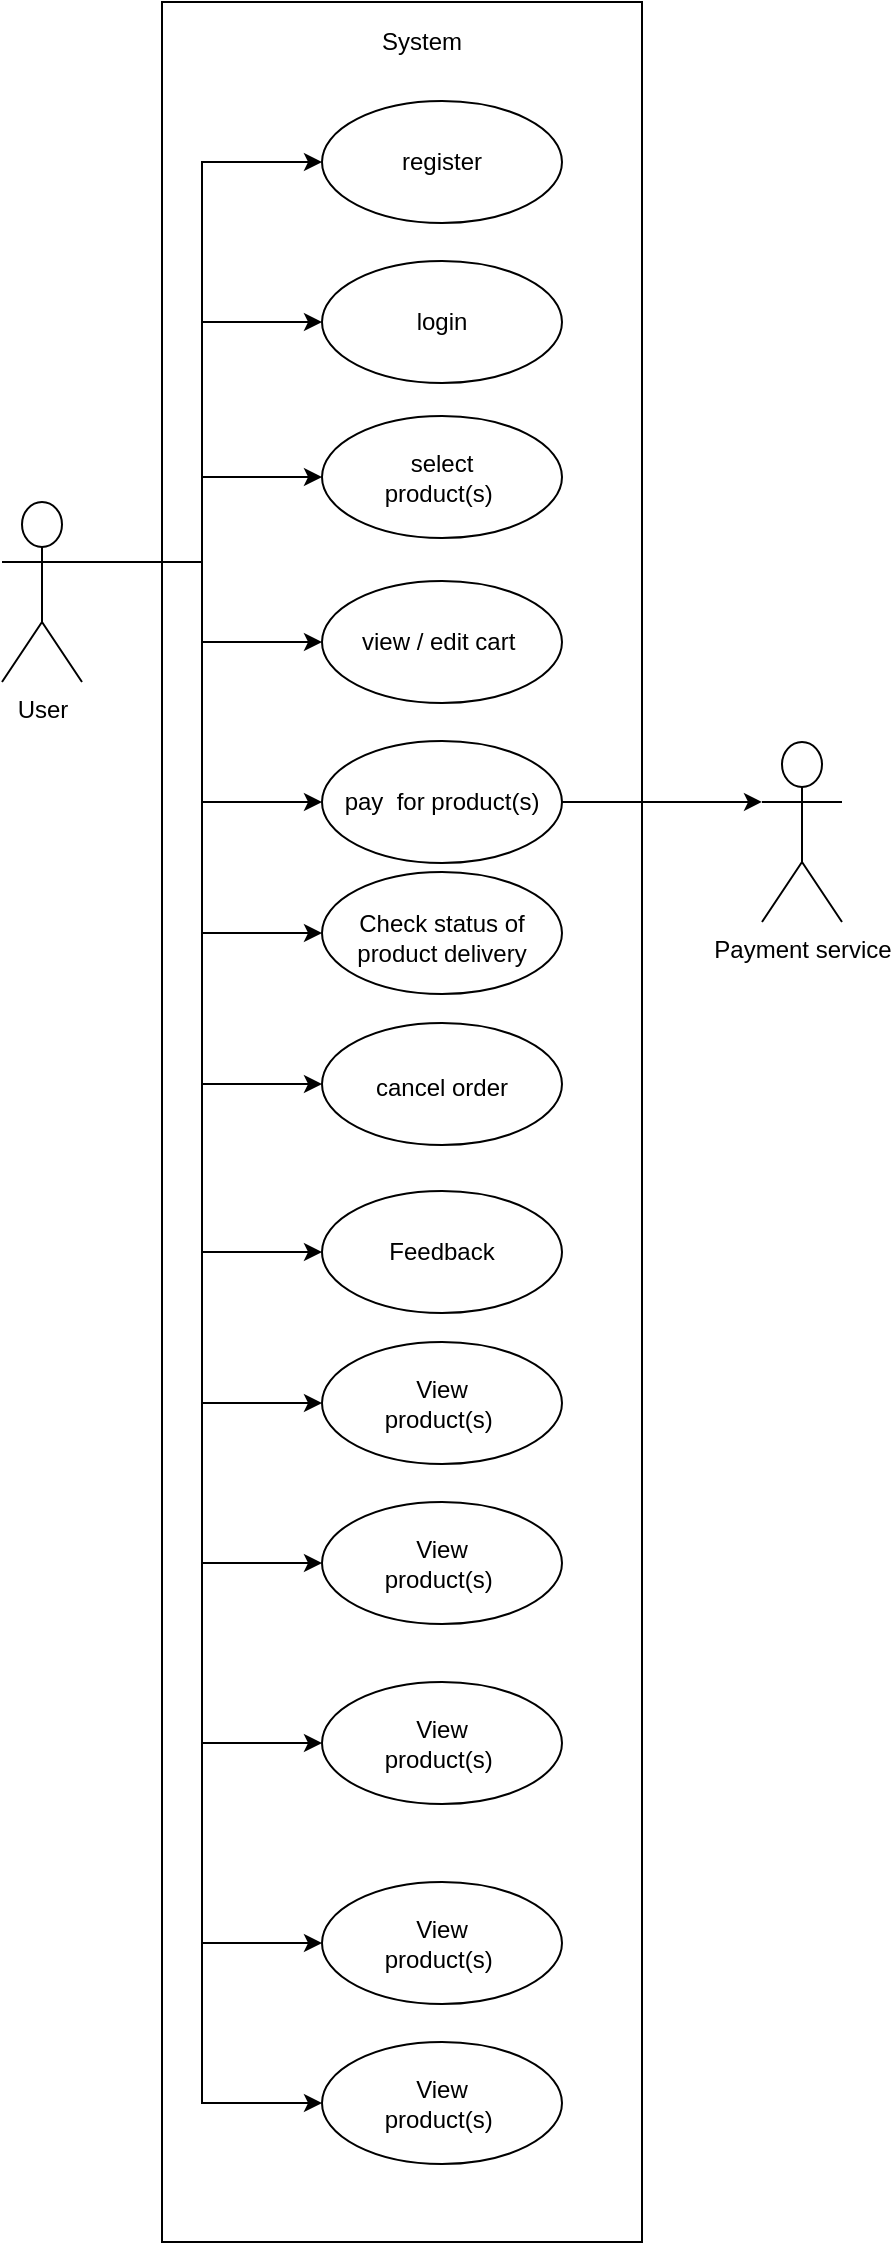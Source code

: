 <mxfile version="12.5.1" type="github">
  <diagram id="vyYMURlmA4du_YMqddq6" name="Page-1">
    <mxGraphModel dx="618" dy="1502" grid="1" gridSize="10" guides="1" tooltips="1" connect="1" arrows="1" fold="1" page="1" pageScale="1" pageWidth="850" pageHeight="1100" math="0" shadow="0">
      <root>
        <mxCell id="0"/>
        <mxCell id="1" parent="0"/>
        <mxCell id="rx76BKU7CpPrEIFOv-aw-43" value="" style="rounded=0;whiteSpace=wrap;html=1;" parent="1" vertex="1">
          <mxGeometry x="150" y="-90" width="240" height="1120" as="geometry"/>
        </mxCell>
        <mxCell id="1KPXvjAnRe_1vTXe2ojk-2" value="" style="ellipse;whiteSpace=wrap;html=1;" parent="1" vertex="1">
          <mxGeometry x="230" y="504.5" width="120" height="61" as="geometry"/>
        </mxCell>
        <mxCell id="1KPXvjAnRe_1vTXe2ojk-3" value="" style="ellipse;whiteSpace=wrap;html=1;" parent="1" vertex="1">
          <mxGeometry x="230" y="420.5" width="120" height="61" as="geometry"/>
        </mxCell>
        <mxCell id="1KPXvjAnRe_1vTXe2ojk-4" value="" style="ellipse;whiteSpace=wrap;html=1;" parent="1" vertex="1">
          <mxGeometry x="230" y="345" width="120" height="61" as="geometry"/>
        </mxCell>
        <mxCell id="1KPXvjAnRe_1vTXe2ojk-5" value="" style="ellipse;whiteSpace=wrap;html=1;" parent="1" vertex="1">
          <mxGeometry x="230" y="199.5" width="120" height="61" as="geometry"/>
        </mxCell>
        <mxCell id="1KPXvjAnRe_1vTXe2ojk-20" style="edgeStyle=orthogonalEdgeStyle;rounded=0;orthogonalLoop=1;jettySize=auto;html=1;exitX=1;exitY=0.5;exitDx=0;exitDy=0;entryX=0;entryY=0.333;entryDx=0;entryDy=0;entryPerimeter=0;" parent="1" source="1KPXvjAnRe_1vTXe2ojk-6" target="rx76BKU7CpPrEIFOv-aw-35" edge="1">
          <mxGeometry relative="1" as="geometry"/>
        </mxCell>
        <mxCell id="1KPXvjAnRe_1vTXe2ojk-6" value="" style="ellipse;whiteSpace=wrap;html=1;" parent="1" vertex="1">
          <mxGeometry x="230" y="279.5" width="120" height="61" as="geometry"/>
        </mxCell>
        <mxCell id="1KPXvjAnRe_1vTXe2ojk-7" value="" style="ellipse;whiteSpace=wrap;html=1;" parent="1" vertex="1">
          <mxGeometry x="230" y="117" width="120" height="61" as="geometry"/>
        </mxCell>
        <mxCell id="1KPXvjAnRe_1vTXe2ojk-9" value="" style="ellipse;whiteSpace=wrap;html=1;" parent="1" vertex="1">
          <mxGeometry x="230" y="-40.5" width="120" height="61" as="geometry"/>
        </mxCell>
        <mxCell id="1KPXvjAnRe_1vTXe2ojk-10" value="" style="ellipse;whiteSpace=wrap;html=1;" parent="1" vertex="1">
          <mxGeometry x="230" y="39.5" width="120" height="61" as="geometry"/>
        </mxCell>
        <mxCell id="1KPXvjAnRe_1vTXe2ojk-11" style="edgeStyle=orthogonalEdgeStyle;rounded=0;orthogonalLoop=1;jettySize=auto;html=1;exitX=1;exitY=0.333;exitDx=0;exitDy=0;exitPerimeter=0;entryX=0;entryY=0.5;entryDx=0;entryDy=0;" parent="1" source="rx76BKU7CpPrEIFOv-aw-1" target="1KPXvjAnRe_1vTXe2ojk-9" edge="1">
          <mxGeometry relative="1" as="geometry"/>
        </mxCell>
        <mxCell id="1KPXvjAnRe_1vTXe2ojk-12" style="edgeStyle=orthogonalEdgeStyle;rounded=0;orthogonalLoop=1;jettySize=auto;html=1;exitX=1;exitY=0.333;exitDx=0;exitDy=0;exitPerimeter=0;entryX=0;entryY=0.5;entryDx=0;entryDy=0;" parent="1" source="rx76BKU7CpPrEIFOv-aw-1" target="1KPXvjAnRe_1vTXe2ojk-10" edge="1">
          <mxGeometry relative="1" as="geometry"/>
        </mxCell>
        <mxCell id="1KPXvjAnRe_1vTXe2ojk-14" style="edgeStyle=orthogonalEdgeStyle;rounded=0;orthogonalLoop=1;jettySize=auto;html=1;exitX=1;exitY=0.333;exitDx=0;exitDy=0;exitPerimeter=0;entryX=0;entryY=0.5;entryDx=0;entryDy=0;" parent="1" source="rx76BKU7CpPrEIFOv-aw-1" target="1KPXvjAnRe_1vTXe2ojk-7" edge="1">
          <mxGeometry relative="1" as="geometry"/>
        </mxCell>
        <mxCell id="1KPXvjAnRe_1vTXe2ojk-15" style="edgeStyle=orthogonalEdgeStyle;rounded=0;orthogonalLoop=1;jettySize=auto;html=1;exitX=1;exitY=0.333;exitDx=0;exitDy=0;exitPerimeter=0;entryX=0;entryY=0.5;entryDx=0;entryDy=0;" parent="1" source="rx76BKU7CpPrEIFOv-aw-1" target="1KPXvjAnRe_1vTXe2ojk-5" edge="1">
          <mxGeometry relative="1" as="geometry"/>
        </mxCell>
        <mxCell id="1KPXvjAnRe_1vTXe2ojk-16" style="edgeStyle=orthogonalEdgeStyle;rounded=0;orthogonalLoop=1;jettySize=auto;html=1;exitX=1;exitY=0.333;exitDx=0;exitDy=0;exitPerimeter=0;entryX=0;entryY=0.5;entryDx=0;entryDy=0;" parent="1" source="rx76BKU7CpPrEIFOv-aw-1" target="1KPXvjAnRe_1vTXe2ojk-6" edge="1">
          <mxGeometry relative="1" as="geometry"/>
        </mxCell>
        <mxCell id="1KPXvjAnRe_1vTXe2ojk-17" style="edgeStyle=orthogonalEdgeStyle;rounded=0;orthogonalLoop=1;jettySize=auto;html=1;exitX=1;exitY=0.333;exitDx=0;exitDy=0;exitPerimeter=0;entryX=0;entryY=0.5;entryDx=0;entryDy=0;" parent="1" source="rx76BKU7CpPrEIFOv-aw-1" target="1KPXvjAnRe_1vTXe2ojk-2" edge="1">
          <mxGeometry relative="1" as="geometry"/>
        </mxCell>
        <mxCell id="1KPXvjAnRe_1vTXe2ojk-18" style="edgeStyle=orthogonalEdgeStyle;rounded=0;orthogonalLoop=1;jettySize=auto;html=1;exitX=1;exitY=0.333;exitDx=0;exitDy=0;exitPerimeter=0;entryX=0;entryY=0.5;entryDx=0;entryDy=0;" parent="1" source="rx76BKU7CpPrEIFOv-aw-1" target="1KPXvjAnRe_1vTXe2ojk-4" edge="1">
          <mxGeometry relative="1" as="geometry"/>
        </mxCell>
        <mxCell id="1KPXvjAnRe_1vTXe2ojk-19" style="edgeStyle=orthogonalEdgeStyle;rounded=0;orthogonalLoop=1;jettySize=auto;html=1;exitX=1;exitY=0.333;exitDx=0;exitDy=0;exitPerimeter=0;entryX=0;entryY=0.5;entryDx=0;entryDy=0;" parent="1" source="rx76BKU7CpPrEIFOv-aw-1" target="1KPXvjAnRe_1vTXe2ojk-3" edge="1">
          <mxGeometry relative="1" as="geometry"/>
        </mxCell>
        <mxCell id="4Zeao0PZxR2K6rH3QbGb-27" style="edgeStyle=orthogonalEdgeStyle;rounded=0;orthogonalLoop=1;jettySize=auto;html=1;exitX=1;exitY=0.333;exitDx=0;exitDy=0;exitPerimeter=0;entryX=0;entryY=0.5;entryDx=0;entryDy=0;" edge="1" parent="1" source="rx76BKU7CpPrEIFOv-aw-1" target="4Zeao0PZxR2K6rH3QbGb-5">
          <mxGeometry relative="1" as="geometry"/>
        </mxCell>
        <mxCell id="4Zeao0PZxR2K6rH3QbGb-28" style="edgeStyle=orthogonalEdgeStyle;rounded=0;orthogonalLoop=1;jettySize=auto;html=1;exitX=1;exitY=0.333;exitDx=0;exitDy=0;exitPerimeter=0;entryX=0;entryY=0.5;entryDx=0;entryDy=0;" edge="1" parent="1" source="rx76BKU7CpPrEIFOv-aw-1" target="4Zeao0PZxR2K6rH3QbGb-17">
          <mxGeometry relative="1" as="geometry"/>
        </mxCell>
        <mxCell id="4Zeao0PZxR2K6rH3QbGb-29" style="edgeStyle=orthogonalEdgeStyle;rounded=0;orthogonalLoop=1;jettySize=auto;html=1;exitX=1;exitY=0.333;exitDx=0;exitDy=0;exitPerimeter=0;entryX=0;entryY=0.5;entryDx=0;entryDy=0;" edge="1" parent="1" source="rx76BKU7CpPrEIFOv-aw-1" target="4Zeao0PZxR2K6rH3QbGb-23">
          <mxGeometry relative="1" as="geometry"/>
        </mxCell>
        <mxCell id="4Zeao0PZxR2K6rH3QbGb-31" style="edgeStyle=orthogonalEdgeStyle;rounded=0;orthogonalLoop=1;jettySize=auto;html=1;exitX=1;exitY=0.333;exitDx=0;exitDy=0;exitPerimeter=0;entryX=0;entryY=0.5;entryDx=0;entryDy=0;" edge="1" parent="1" source="rx76BKU7CpPrEIFOv-aw-1" target="4Zeao0PZxR2K6rH3QbGb-14">
          <mxGeometry relative="1" as="geometry"/>
        </mxCell>
        <mxCell id="4Zeao0PZxR2K6rH3QbGb-32" style="edgeStyle=orthogonalEdgeStyle;rounded=0;orthogonalLoop=1;jettySize=auto;html=1;exitX=1;exitY=0.333;exitDx=0;exitDy=0;exitPerimeter=0;entryX=0;entryY=0.5;entryDx=0;entryDy=0;" edge="1" parent="1" source="rx76BKU7CpPrEIFOv-aw-1" target="4Zeao0PZxR2K6rH3QbGb-20">
          <mxGeometry relative="1" as="geometry"/>
        </mxCell>
        <object label="User" id="rx76BKU7CpPrEIFOv-aw-1">
          <mxCell style="shape=umlActor;verticalLabelPosition=bottom;labelBackgroundColor=#ffffff;verticalAlign=top;html=1;" parent="1" vertex="1">
            <mxGeometry x="70" y="160" width="40" height="90" as="geometry"/>
          </mxCell>
        </object>
        <mxCell id="rx76BKU7CpPrEIFOv-aw-17" value="login" style="text;html=1;strokeColor=none;fillColor=none;align=center;verticalAlign=middle;whiteSpace=wrap;rounded=0;" parent="1" vertex="1">
          <mxGeometry x="240" y="50" width="100" height="40" as="geometry"/>
        </mxCell>
        <mxCell id="rx76BKU7CpPrEIFOv-aw-18" value="view / edit cart&amp;nbsp;" style="text;html=1;strokeColor=none;fillColor=none;align=center;verticalAlign=middle;whiteSpace=wrap;rounded=0;" parent="1" vertex="1">
          <mxGeometry x="240" y="210" width="100" height="40" as="geometry"/>
        </mxCell>
        <mxCell id="rx76BKU7CpPrEIFOv-aw-19" value="select &lt;br&gt;product(s)&amp;nbsp;" style="text;html=1;strokeColor=none;fillColor=none;align=center;verticalAlign=middle;whiteSpace=wrap;rounded=0;" parent="1" vertex="1">
          <mxGeometry x="240" y="127.5" width="100" height="40" as="geometry"/>
        </mxCell>
        <mxCell id="rx76BKU7CpPrEIFOv-aw-20" value="pay&amp;nbsp; for product(s)" style="text;html=1;strokeColor=none;fillColor=none;align=center;verticalAlign=middle;whiteSpace=wrap;rounded=0;" parent="1" vertex="1">
          <mxGeometry x="240" y="290" width="100" height="40" as="geometry"/>
        </mxCell>
        <object label="Payment service" id="rx76BKU7CpPrEIFOv-aw-35">
          <mxCell style="shape=umlActor;verticalLabelPosition=bottom;labelBackgroundColor=#ffffff;verticalAlign=top;html=1;" parent="1" vertex="1">
            <mxGeometry x="450" y="280" width="40" height="90" as="geometry"/>
          </mxCell>
        </object>
        <mxCell id="rx76BKU7CpPrEIFOv-aw-38" value="Check status of product delivery" style="text;html=1;strokeColor=none;fillColor=none;align=center;verticalAlign=middle;whiteSpace=wrap;rounded=0;" parent="1" vertex="1">
          <mxGeometry x="240" y="357.5" width="100" height="40" as="geometry"/>
        </mxCell>
        <mxCell id="rx76BKU7CpPrEIFOv-aw-40" value="cancel order" style="text;html=1;strokeColor=none;fillColor=none;align=center;verticalAlign=middle;whiteSpace=wrap;rounded=0;" parent="1" vertex="1">
          <mxGeometry x="240" y="432.5" width="100" height="40" as="geometry"/>
        </mxCell>
        <mxCell id="rx76BKU7CpPrEIFOv-aw-44" value="System" style="text;html=1;strokeColor=none;fillColor=none;align=center;verticalAlign=middle;whiteSpace=wrap;rounded=0;" parent="1" vertex="1">
          <mxGeometry x="260" y="-80" width="40" height="20" as="geometry"/>
        </mxCell>
        <mxCell id="Yjam4TegrEQKl0XN-Iuk-3" value="Feedback" style="text;html=1;strokeColor=none;fillColor=none;align=center;verticalAlign=middle;whiteSpace=wrap;rounded=0;" parent="1" vertex="1">
          <mxGeometry x="240" y="515" width="100" height="40" as="geometry"/>
        </mxCell>
        <mxCell id="9l-QCuOd9AUTyuNBc602-2" value="register" style="text;html=1;strokeColor=none;fillColor=none;align=center;verticalAlign=middle;whiteSpace=wrap;rounded=0;" parent="1" vertex="1">
          <mxGeometry x="240" y="-30" width="100" height="40" as="geometry"/>
        </mxCell>
        <mxCell id="4Zeao0PZxR2K6rH3QbGb-9" value="" style="group" vertex="1" connectable="0" parent="1">
          <mxGeometry x="230" y="580" width="120" height="61" as="geometry"/>
        </mxCell>
        <mxCell id="4Zeao0PZxR2K6rH3QbGb-5" value="" style="ellipse;whiteSpace=wrap;html=1;" vertex="1" parent="4Zeao0PZxR2K6rH3QbGb-9">
          <mxGeometry width="120" height="61" as="geometry"/>
        </mxCell>
        <mxCell id="4Zeao0PZxR2K6rH3QbGb-6" value="View&lt;br&gt;product(s)&amp;nbsp;" style="text;html=1;strokeColor=none;fillColor=none;align=center;verticalAlign=middle;whiteSpace=wrap;rounded=0;" vertex="1" parent="4Zeao0PZxR2K6rH3QbGb-9">
          <mxGeometry x="10" y="10.5" width="100" height="40" as="geometry"/>
        </mxCell>
        <mxCell id="4Zeao0PZxR2K6rH3QbGb-13" value="" style="group" vertex="1" connectable="0" parent="1">
          <mxGeometry x="230" y="660" width="120" height="61" as="geometry"/>
        </mxCell>
        <mxCell id="4Zeao0PZxR2K6rH3QbGb-14" value="" style="ellipse;whiteSpace=wrap;html=1;" vertex="1" parent="4Zeao0PZxR2K6rH3QbGb-13">
          <mxGeometry width="120" height="61" as="geometry"/>
        </mxCell>
        <mxCell id="4Zeao0PZxR2K6rH3QbGb-15" value="View&lt;br&gt;product(s)&amp;nbsp;" style="text;html=1;strokeColor=none;fillColor=none;align=center;verticalAlign=middle;whiteSpace=wrap;rounded=0;" vertex="1" parent="4Zeao0PZxR2K6rH3QbGb-13">
          <mxGeometry x="10" y="10.5" width="100" height="40" as="geometry"/>
        </mxCell>
        <mxCell id="4Zeao0PZxR2K6rH3QbGb-16" value="" style="group" vertex="1" connectable="0" parent="1">
          <mxGeometry x="230" y="930" width="120" height="61" as="geometry"/>
        </mxCell>
        <mxCell id="4Zeao0PZxR2K6rH3QbGb-17" value="" style="ellipse;whiteSpace=wrap;html=1;" vertex="1" parent="4Zeao0PZxR2K6rH3QbGb-16">
          <mxGeometry width="120" height="61" as="geometry"/>
        </mxCell>
        <mxCell id="4Zeao0PZxR2K6rH3QbGb-18" value="View&lt;br&gt;product(s)&amp;nbsp;" style="text;html=1;strokeColor=none;fillColor=none;align=center;verticalAlign=middle;whiteSpace=wrap;rounded=0;" vertex="1" parent="4Zeao0PZxR2K6rH3QbGb-16">
          <mxGeometry x="10" y="10.5" width="100" height="40" as="geometry"/>
        </mxCell>
        <mxCell id="4Zeao0PZxR2K6rH3QbGb-19" value="" style="group" vertex="1" connectable="0" parent="1">
          <mxGeometry x="230" y="750" width="120" height="61" as="geometry"/>
        </mxCell>
        <mxCell id="4Zeao0PZxR2K6rH3QbGb-20" value="" style="ellipse;whiteSpace=wrap;html=1;" vertex="1" parent="4Zeao0PZxR2K6rH3QbGb-19">
          <mxGeometry width="120" height="61" as="geometry"/>
        </mxCell>
        <mxCell id="4Zeao0PZxR2K6rH3QbGb-21" value="View&lt;br&gt;product(s)&amp;nbsp;" style="text;html=1;strokeColor=none;fillColor=none;align=center;verticalAlign=middle;whiteSpace=wrap;rounded=0;" vertex="1" parent="4Zeao0PZxR2K6rH3QbGb-19">
          <mxGeometry x="10" y="10.5" width="100" height="40" as="geometry"/>
        </mxCell>
        <mxCell id="4Zeao0PZxR2K6rH3QbGb-22" value="" style="group" vertex="1" connectable="0" parent="1">
          <mxGeometry x="230" y="850" width="120" height="61" as="geometry"/>
        </mxCell>
        <mxCell id="4Zeao0PZxR2K6rH3QbGb-23" value="" style="ellipse;whiteSpace=wrap;html=1;" vertex="1" parent="4Zeao0PZxR2K6rH3QbGb-22">
          <mxGeometry width="120" height="61" as="geometry"/>
        </mxCell>
        <mxCell id="4Zeao0PZxR2K6rH3QbGb-24" value="View&lt;br&gt;product(s)&amp;nbsp;" style="text;html=1;strokeColor=none;fillColor=none;align=center;verticalAlign=middle;whiteSpace=wrap;rounded=0;" vertex="1" parent="4Zeao0PZxR2K6rH3QbGb-22">
          <mxGeometry x="10" y="10.5" width="100" height="40" as="geometry"/>
        </mxCell>
      </root>
    </mxGraphModel>
  </diagram>
</mxfile>
